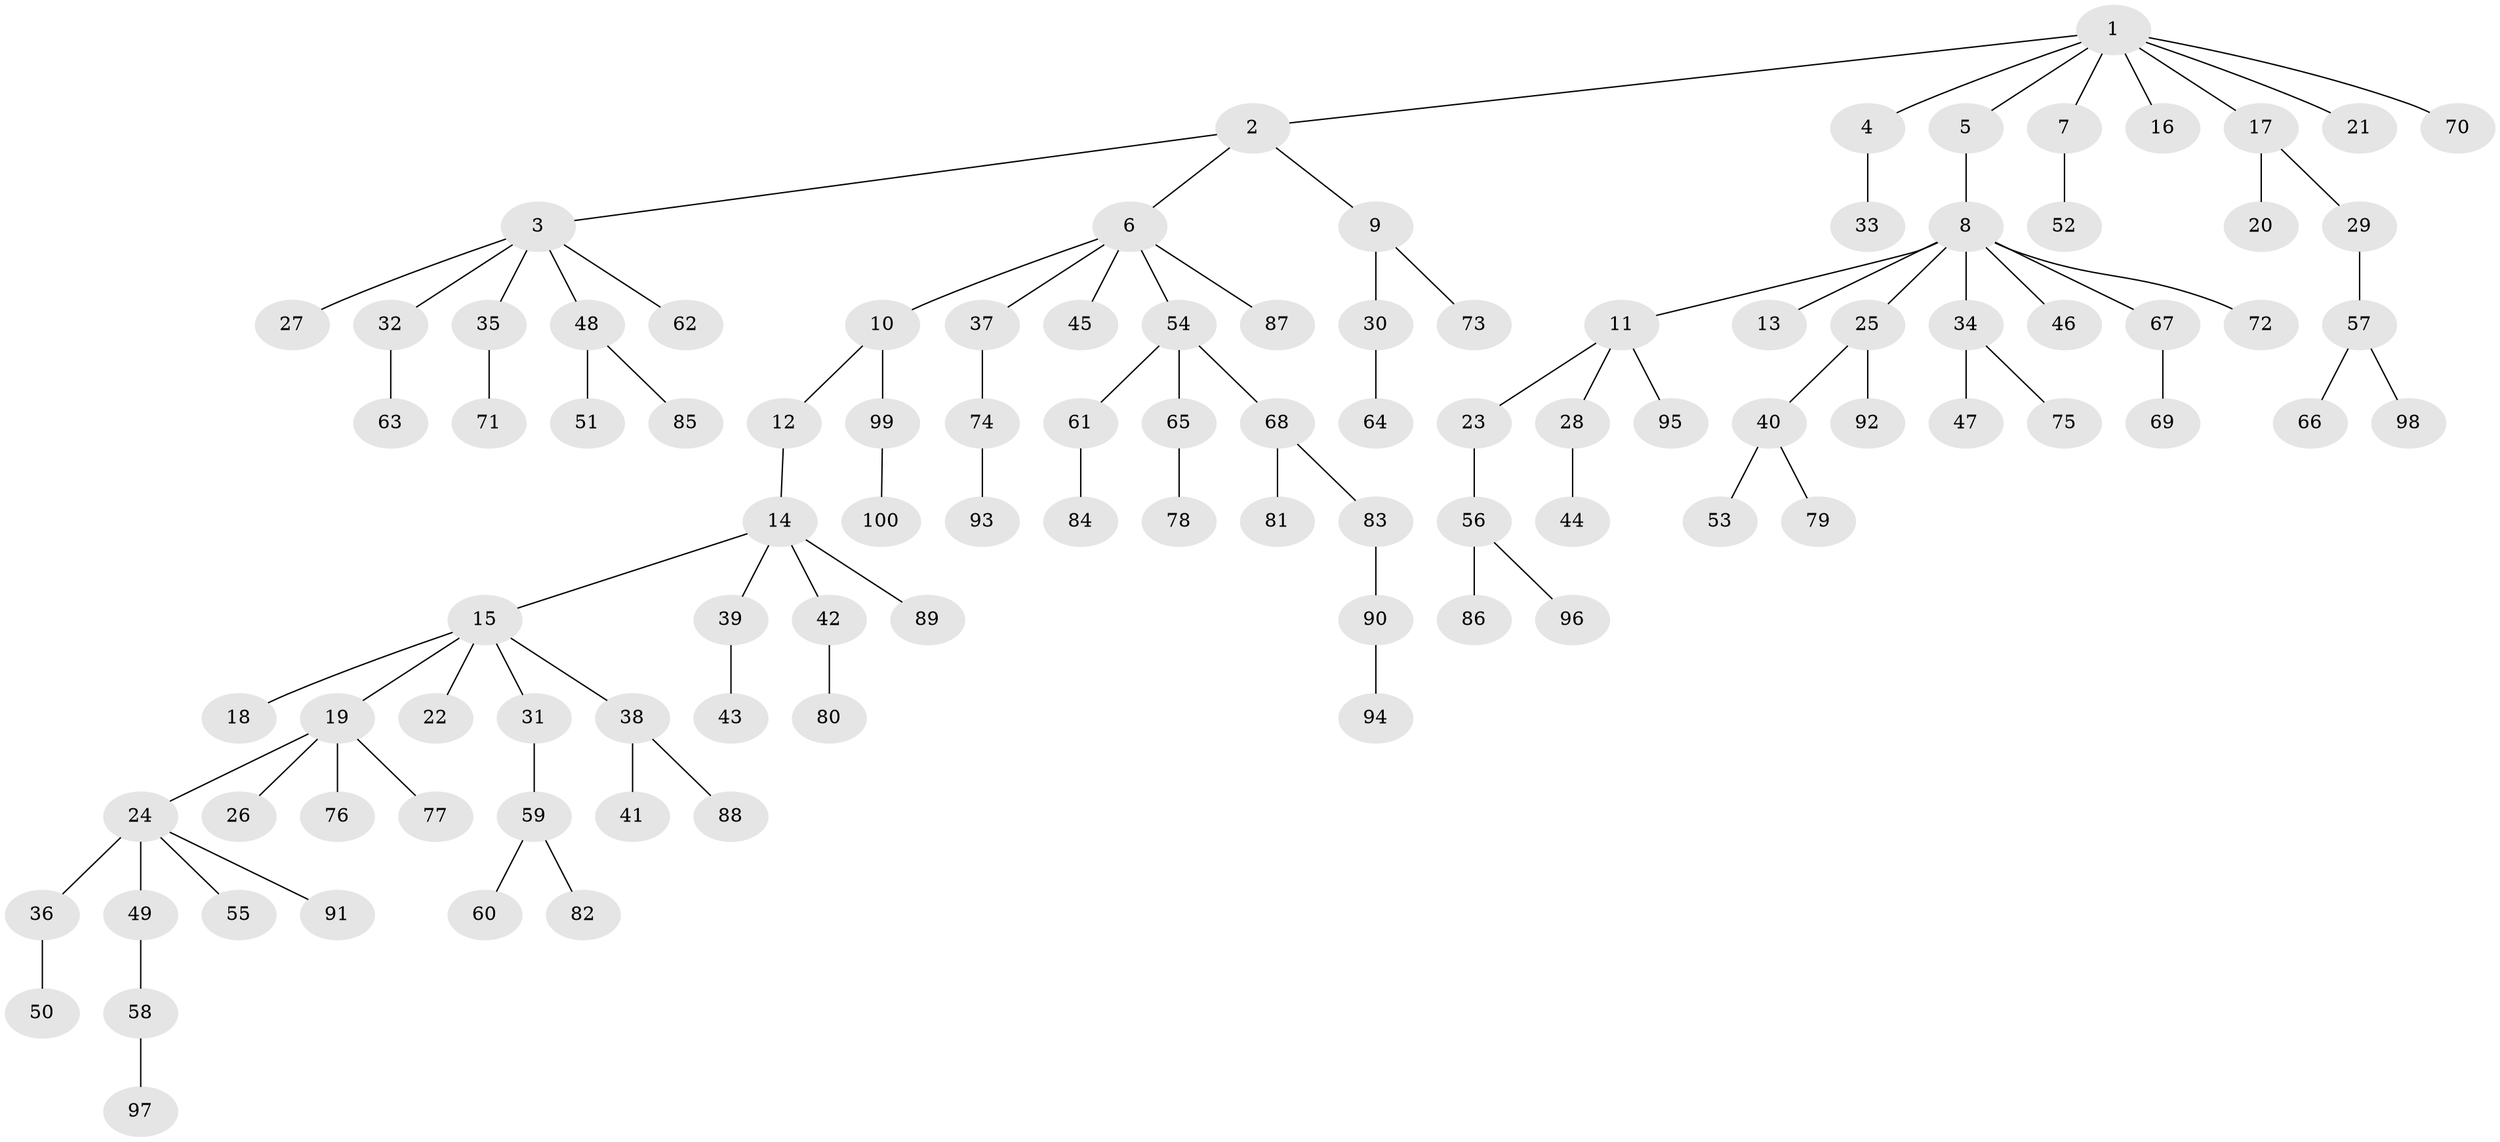 // Generated by graph-tools (version 1.1) at 2025/38/02/21/25 10:38:55]
// undirected, 100 vertices, 99 edges
graph export_dot {
graph [start="1"]
  node [color=gray90,style=filled];
  1;
  2;
  3;
  4;
  5;
  6;
  7;
  8;
  9;
  10;
  11;
  12;
  13;
  14;
  15;
  16;
  17;
  18;
  19;
  20;
  21;
  22;
  23;
  24;
  25;
  26;
  27;
  28;
  29;
  30;
  31;
  32;
  33;
  34;
  35;
  36;
  37;
  38;
  39;
  40;
  41;
  42;
  43;
  44;
  45;
  46;
  47;
  48;
  49;
  50;
  51;
  52;
  53;
  54;
  55;
  56;
  57;
  58;
  59;
  60;
  61;
  62;
  63;
  64;
  65;
  66;
  67;
  68;
  69;
  70;
  71;
  72;
  73;
  74;
  75;
  76;
  77;
  78;
  79;
  80;
  81;
  82;
  83;
  84;
  85;
  86;
  87;
  88;
  89;
  90;
  91;
  92;
  93;
  94;
  95;
  96;
  97;
  98;
  99;
  100;
  1 -- 2;
  1 -- 4;
  1 -- 5;
  1 -- 7;
  1 -- 16;
  1 -- 17;
  1 -- 21;
  1 -- 70;
  2 -- 3;
  2 -- 6;
  2 -- 9;
  3 -- 27;
  3 -- 32;
  3 -- 35;
  3 -- 48;
  3 -- 62;
  4 -- 33;
  5 -- 8;
  6 -- 10;
  6 -- 37;
  6 -- 45;
  6 -- 54;
  6 -- 87;
  7 -- 52;
  8 -- 11;
  8 -- 13;
  8 -- 25;
  8 -- 34;
  8 -- 46;
  8 -- 67;
  8 -- 72;
  9 -- 30;
  9 -- 73;
  10 -- 12;
  10 -- 99;
  11 -- 23;
  11 -- 28;
  11 -- 95;
  12 -- 14;
  14 -- 15;
  14 -- 39;
  14 -- 42;
  14 -- 89;
  15 -- 18;
  15 -- 19;
  15 -- 22;
  15 -- 31;
  15 -- 38;
  17 -- 20;
  17 -- 29;
  19 -- 24;
  19 -- 26;
  19 -- 76;
  19 -- 77;
  23 -- 56;
  24 -- 36;
  24 -- 49;
  24 -- 55;
  24 -- 91;
  25 -- 40;
  25 -- 92;
  28 -- 44;
  29 -- 57;
  30 -- 64;
  31 -- 59;
  32 -- 63;
  34 -- 47;
  34 -- 75;
  35 -- 71;
  36 -- 50;
  37 -- 74;
  38 -- 41;
  38 -- 88;
  39 -- 43;
  40 -- 53;
  40 -- 79;
  42 -- 80;
  48 -- 51;
  48 -- 85;
  49 -- 58;
  54 -- 61;
  54 -- 65;
  54 -- 68;
  56 -- 86;
  56 -- 96;
  57 -- 66;
  57 -- 98;
  58 -- 97;
  59 -- 60;
  59 -- 82;
  61 -- 84;
  65 -- 78;
  67 -- 69;
  68 -- 81;
  68 -- 83;
  74 -- 93;
  83 -- 90;
  90 -- 94;
  99 -- 100;
}

